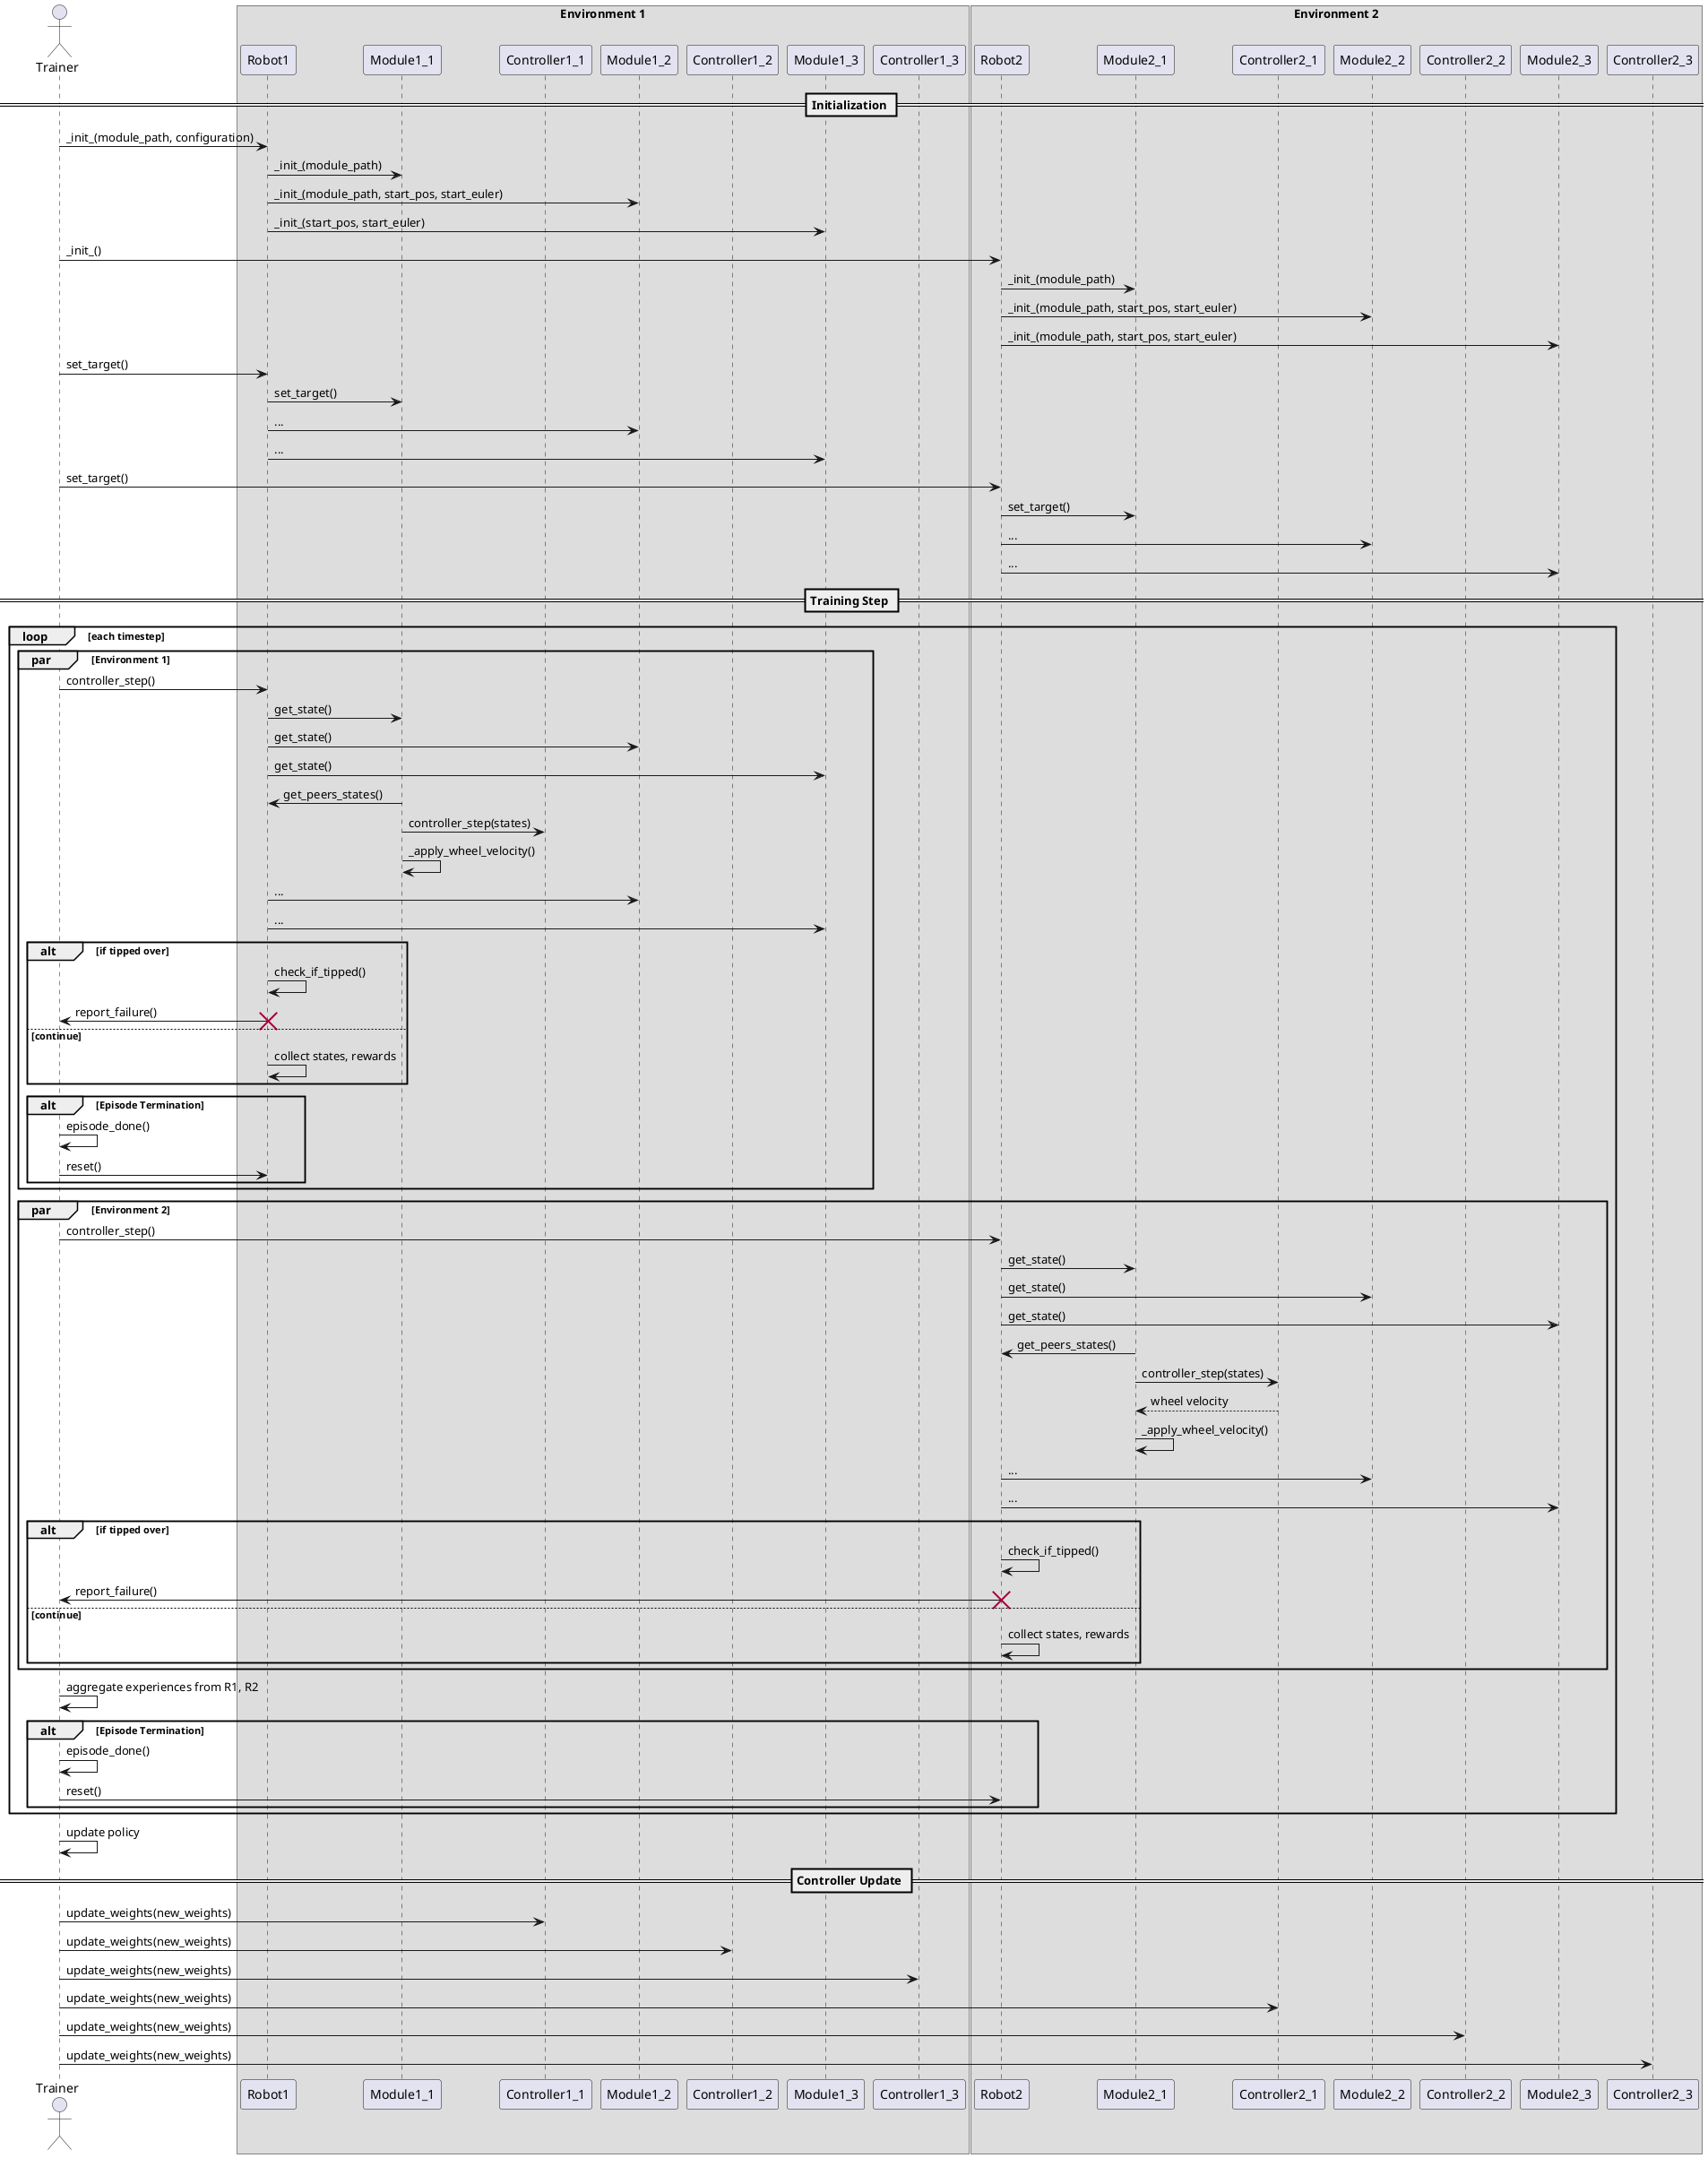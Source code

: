 

@startuml
actor Trainer

box "Environment 1"
participant Robot1 as R1
participant Module1_1 as M1_1
participant Controller1_1 as C1_1
participant Module1_2 as M1_2
participant Controller1_2 as C1_2
participant Module1_3 as M1_3
participant Controller1_3 as C1_3
end box

box "Environment 2"
participant Robot2 as R2
participant Module2_1 as M2_1
participant Controller2_1 as C2_1
participant Module2_2 as M2_2
participant Controller2_2 as C2_2
participant Module2_3 as M2_3
participant Controller2_3 as C2_3
end box

== Initialization ==
Trainer -> R1 : _init_(module_path, configuration)
R1 -> M1_1 : _init_(module_path)
R1 -> M1_2 : _init_(module_path, start_pos, start_euler)
R1 -> M1_3 : _init_(start_pos, start_euler)

Trainer -> R2 : _init_()
R2 -> M2_1 : _init_(module_path)
R2 -> M2_2 : _init_(module_path, start_pos, start_euler)
R2 -> M2_3 : _init_(module_path, start_pos, start_euler)

Trainer->R1: set_target()
R1->M1_1: set_target()
R1->M1_2: ...
R1->M1_3: ...

Trainer->R2: set_target()
R2->M2_1: set_target()
R2->M2_2: ...
R2->M2_3: ...

== Training Step ==
loop each timestep
    par Environment 1
    Trainer -> R1 : controller_step()
    R1 -> M1_1 : get_state()
    R1 -> M1_2 : get_state()
    R1 -> M1_3 : get_state()
    M1_1 -> R1 : get_peers_states()
    M1_1 -> C1_1 : controller_step(states)
    M1_1 -> M1_1 : _apply_wheel_velocity()

    R1 -> M1_2 : ...
    R1 -> M1_3 : ...
        alt if tipped over
        R1 -> R1 : check_if_tipped()
        R1 -> Trainer : report_failure()
        destroy R1
    else continue
        R1 -> R1 : collect states, rewards
    end
    
    alt Episode Termination
    Trainer -> Trainer : episode_done()
    Trainer -> R1 : reset()
    end
    end
    par Environment 2
    Trainer -> R2 : controller_step()
    R2 -> M2_1 : get_state()
    R2 -> M2_2 : get_state()
    R2 -> M2_3 : get_state()
    M2_1 -> R2 : get_peers_states()
    M2_1 -> C2_1 : controller_step(states)
    C2_1 --> M2_1 : wheel velocity
    M2_1 -> M2_1 : _apply_wheel_velocity()

    R2 -> M2_2 : ...
    R2 -> M2_3 : ...
            alt if tipped over
        R2 -> R2 : check_if_tipped()
        R2 -> Trainer : report_failure()
        destroy R2
    else continue
        R2 -> R2 : collect states, rewards
    end
    end
    Trainer -> Trainer : aggregate experiences from R1, R2

    alt Episode Termination
    Trainer -> Trainer : episode_done()
    Trainer -> R2 : reset()
    end
end
Trainer -> Trainer : update policy
== Controller Update ==
Trainer -> C1_1 : update_weights(new_weights)
Trainer -> C1_2 : update_weights(new_weights)
Trainer -> C1_3 : update_weights(new_weights)

Trainer -> C2_1 : update_weights(new_weights)
Trainer -> C2_2 : update_weights(new_weights)
Trainer -> C2_3 : update_weights(new_weights)
@enduml
